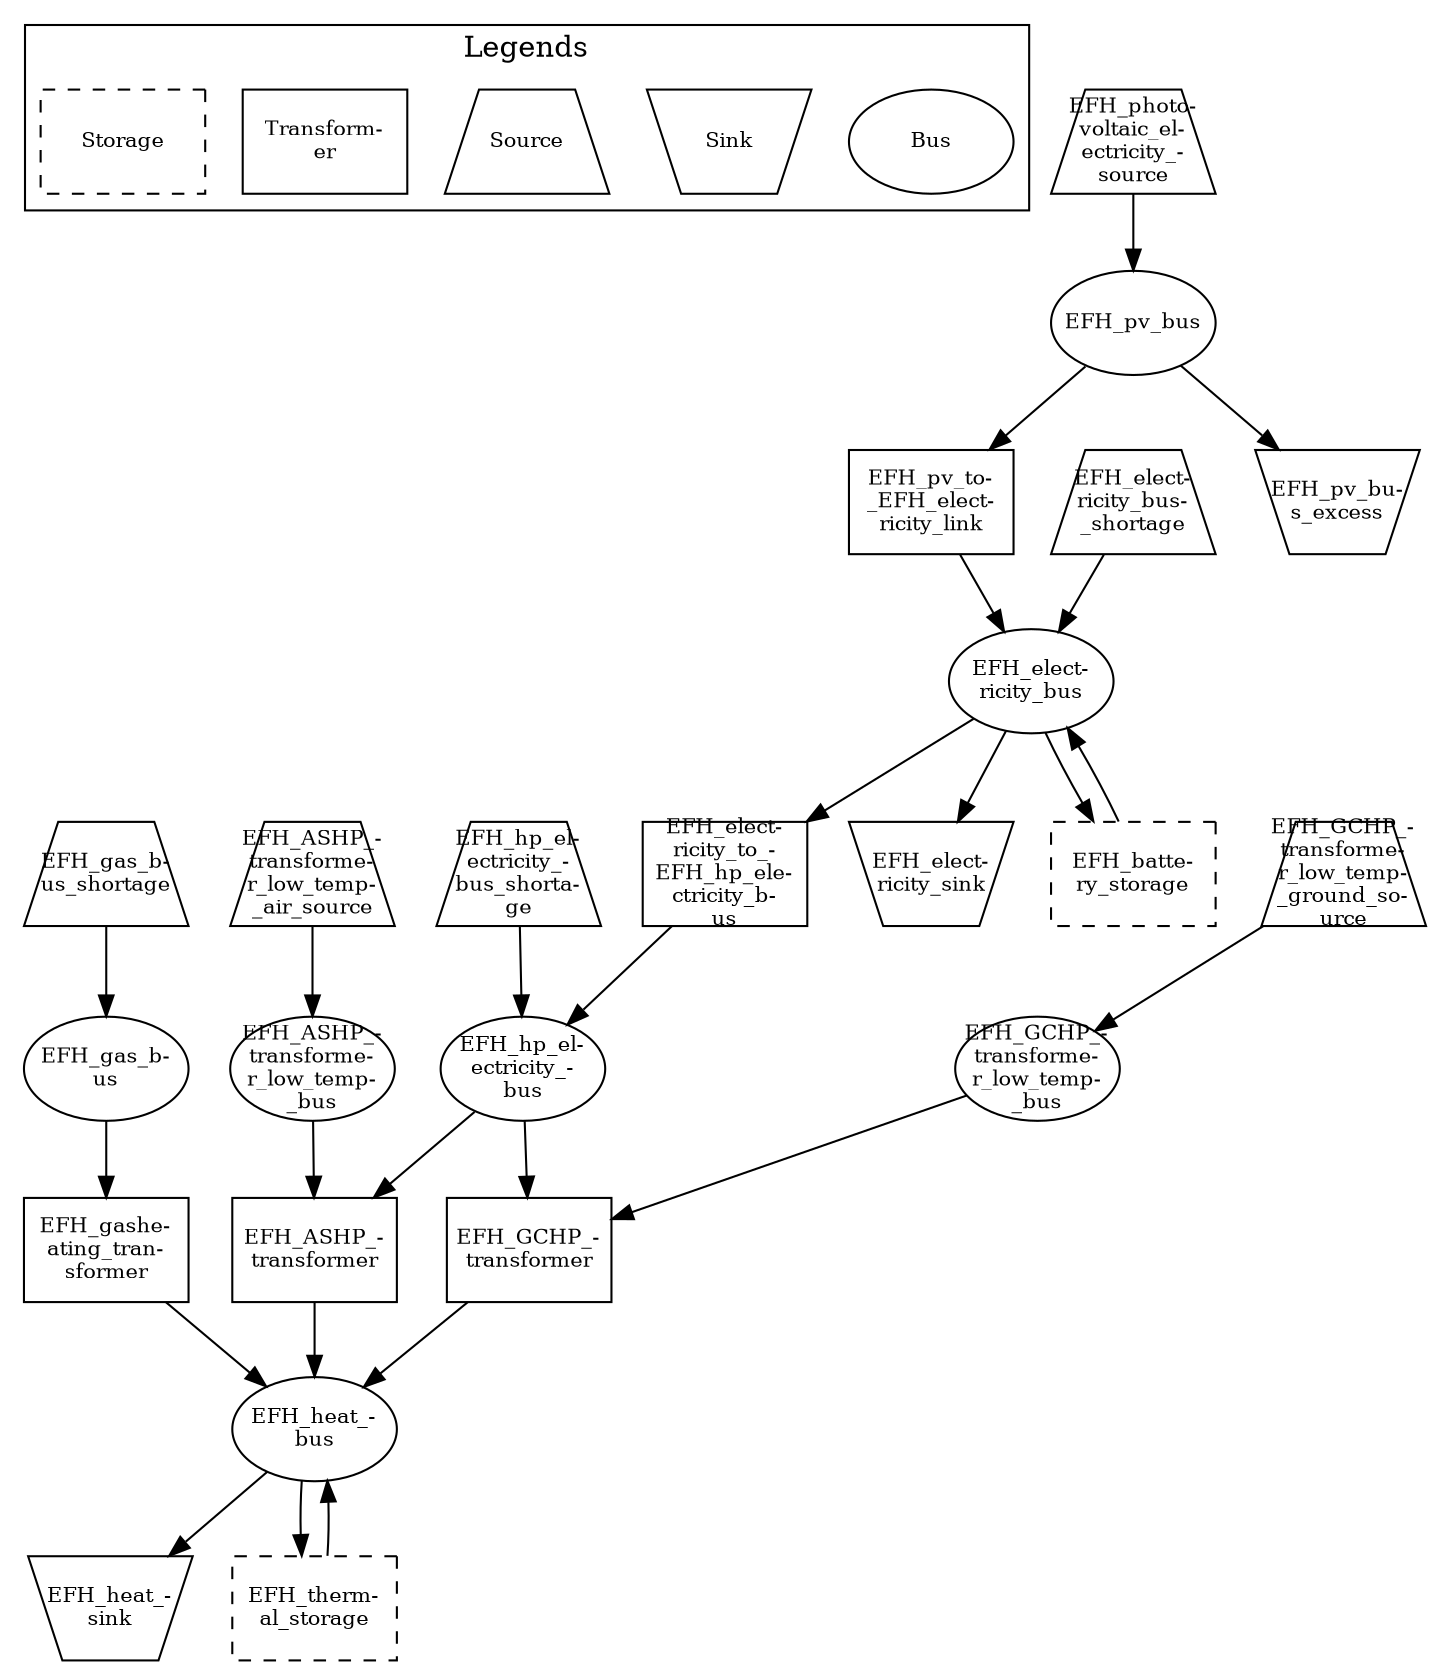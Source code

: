 digraph {
	subgraph cluster_1 {
		color=black
		label=Legends
		Bus [fixedsize=shape fontsize=10 height=0.7 shape=ellipse style="" width=1.1]
		Sink [fixedsize=shape fontsize=10 height=0.7 shape=invtrapezium style="" width=1.1]
		Source [fixedsize=shape fontsize=10 height=0.7 shape=trapezium style="" width=1.1]
		"Transform-
er" [fixedsize=shape fontsize=10 height=0.7 shape=rectangle style="" width=1.1]
		Storage [fixedsize=shape fontsize=10 height=0.7 shape=rectangle style=dashed width=1.1]
	}
	"EFH_elect-
ricity_bus" [fixedsize=shape fontsize=10 height=0.7 shape=ellipse style="" width=1.1]
	"EFH_elect-
ricity_bus-
_shortage" [fixedsize=shape fontsize=10 height=0.7 shape=trapezium style="" width=1.1]
	"EFH_heat_-
bus" [fixedsize=shape fontsize=10 height=0.7 shape=ellipse style="" width=1.1]
	"EFH_gas_b-
us" [fixedsize=shape fontsize=10 height=0.7 shape=ellipse style="" width=1.1]
	"EFH_gas_b-
us_shortage" [fixedsize=shape fontsize=10 height=0.7 shape=trapezium style="" width=1.1]
	EFH_pv_bus [fixedsize=shape fontsize=10 height=0.7 shape=ellipse style="" width=1.1]
	"EFH_pv_bu-
s_excess" [fixedsize=shape fontsize=10 height=0.7 shape=invtrapezium style="" width=1.1]
	"EFH_hp_el-
ectricity_-
bus" [fixedsize=shape fontsize=10 height=0.7 shape=ellipse style="" width=1.1]
	"EFH_hp_el-
ectricity_-
bus_shorta-
ge" [fixedsize=shape fontsize=10 height=0.7 shape=trapezium style="" width=1.1]
	"EFH_pv_to-
_EFH_elect-
ricity_link" [fixedsize=shape fontsize=10 height=0.7 shape=rectangle style="" width=1.1]
	"EFH_elect-
ricity_to_-
EFH_hp_ele-
ctricity_b-
us" [fixedsize=shape fontsize=10 height=0.7 shape=rectangle style="" width=1.1]
	"EFH_elect-
ricity_sink" [fixedsize=shape fontsize=10 height=0.7 shape=invtrapezium style="" width=1.1]
	"EFH_heat_-
sink" [fixedsize=shape fontsize=10 height=0.7 shape=invtrapezium style="" width=1.1]
	"EFH_batte-
ry_storage" [fixedsize=shape fontsize=10 height=0.7 shape=rectangle style=dashed width=1.1]
	"EFH_therm-
al_storage" [fixedsize=shape fontsize=10 height=0.7 shape=rectangle style=dashed width=1.1]
	"EFH_gashe-
ating_tran-
sformer" [fixedsize=shape fontsize=10 height=0.7 shape=rectangle style="" width=1.1]
	"EFH_GCHP_-
transforme-
r_low_temp-
_bus" [fixedsize=shape fontsize=10 height=0.7 shape=ellipse style="" width=1.1]
	"EFH_GCHP_-
transforme-
r_low_temp-
_ground_so-
urce" [fixedsize=shape fontsize=10 height=0.7 shape=trapezium style="" width=1.1]
	"EFH_GCHP_-
transformer" [fixedsize=shape fontsize=10 height=0.7 shape=rectangle style="" width=1.1]
	"EFH_ASHP_-
transforme-
r_low_temp-
_bus" [fixedsize=shape fontsize=10 height=0.7 shape=ellipse style="" width=1.1]
	"EFH_ASHP_-
transforme-
r_low_temp-
_air_source" [fixedsize=shape fontsize=10 height=0.7 shape=trapezium style="" width=1.1]
	"EFH_ASHP_-
transformer" [fixedsize=shape fontsize=10 height=0.7 shape=rectangle style="" width=1.1]
	"EFH_photo-
voltaic_el-
ectricity_-
source" [fixedsize=shape fontsize=10 height=0.7 shape=trapezium style="" width=1.1]
	"EFH_pv_to-
_EFH_elect-
ricity_link" -> "EFH_elect-
ricity_bus"
	"EFH_elect-
ricity_bus-
_shortage" -> "EFH_elect-
ricity_bus"
	"EFH_batte-
ry_storage" -> "EFH_elect-
ricity_bus"
	"EFH_elect-
ricity_bus" -> "EFH_elect-
ricity_sink"
	"EFH_elect-
ricity_bus" -> "EFH_batte-
ry_storage"
	"EFH_elect-
ricity_bus" -> "EFH_elect-
ricity_to_-
EFH_hp_ele-
ctricity_b-
us"
	"EFH_GCHP_-
transformer" -> "EFH_heat_-
bus"
	"EFH_gashe-
ating_tran-
sformer" -> "EFH_heat_-
bus"
	"EFH_ASHP_-
transformer" -> "EFH_heat_-
bus"
	"EFH_therm-
al_storage" -> "EFH_heat_-
bus"
	"EFH_heat_-
bus" -> "EFH_heat_-
sink"
	"EFH_heat_-
bus" -> "EFH_therm-
al_storage"
	"EFH_gas_b-
us_shortage" -> "EFH_gas_b-
us"
	"EFH_gas_b-
us" -> "EFH_gashe-
ating_tran-
sformer"
	"EFH_photo-
voltaic_el-
ectricity_-
source" -> EFH_pv_bus
	EFH_pv_bus -> "EFH_pv_bu-
s_excess"
	EFH_pv_bus -> "EFH_pv_to-
_EFH_elect-
ricity_link"
	"EFH_hp_el-
ectricity_-
bus_shorta-
ge" -> "EFH_hp_el-
ectricity_-
bus"
	"EFH_elect-
ricity_to_-
EFH_hp_ele-
ctricity_b-
us" -> "EFH_hp_el-
ectricity_-
bus"
	"EFH_hp_el-
ectricity_-
bus" -> "EFH_GCHP_-
transformer"
	"EFH_hp_el-
ectricity_-
bus" -> "EFH_ASHP_-
transformer"
	"EFH_GCHP_-
transforme-
r_low_temp-
_ground_so-
urce" -> "EFH_GCHP_-
transforme-
r_low_temp-
_bus"
	"EFH_GCHP_-
transforme-
r_low_temp-
_bus" -> "EFH_GCHP_-
transformer"
	"EFH_ASHP_-
transforme-
r_low_temp-
_air_source" -> "EFH_ASHP_-
transforme-
r_low_temp-
_bus"
	"EFH_ASHP_-
transforme-
r_low_temp-
_bus" -> "EFH_ASHP_-
transformer"
}
